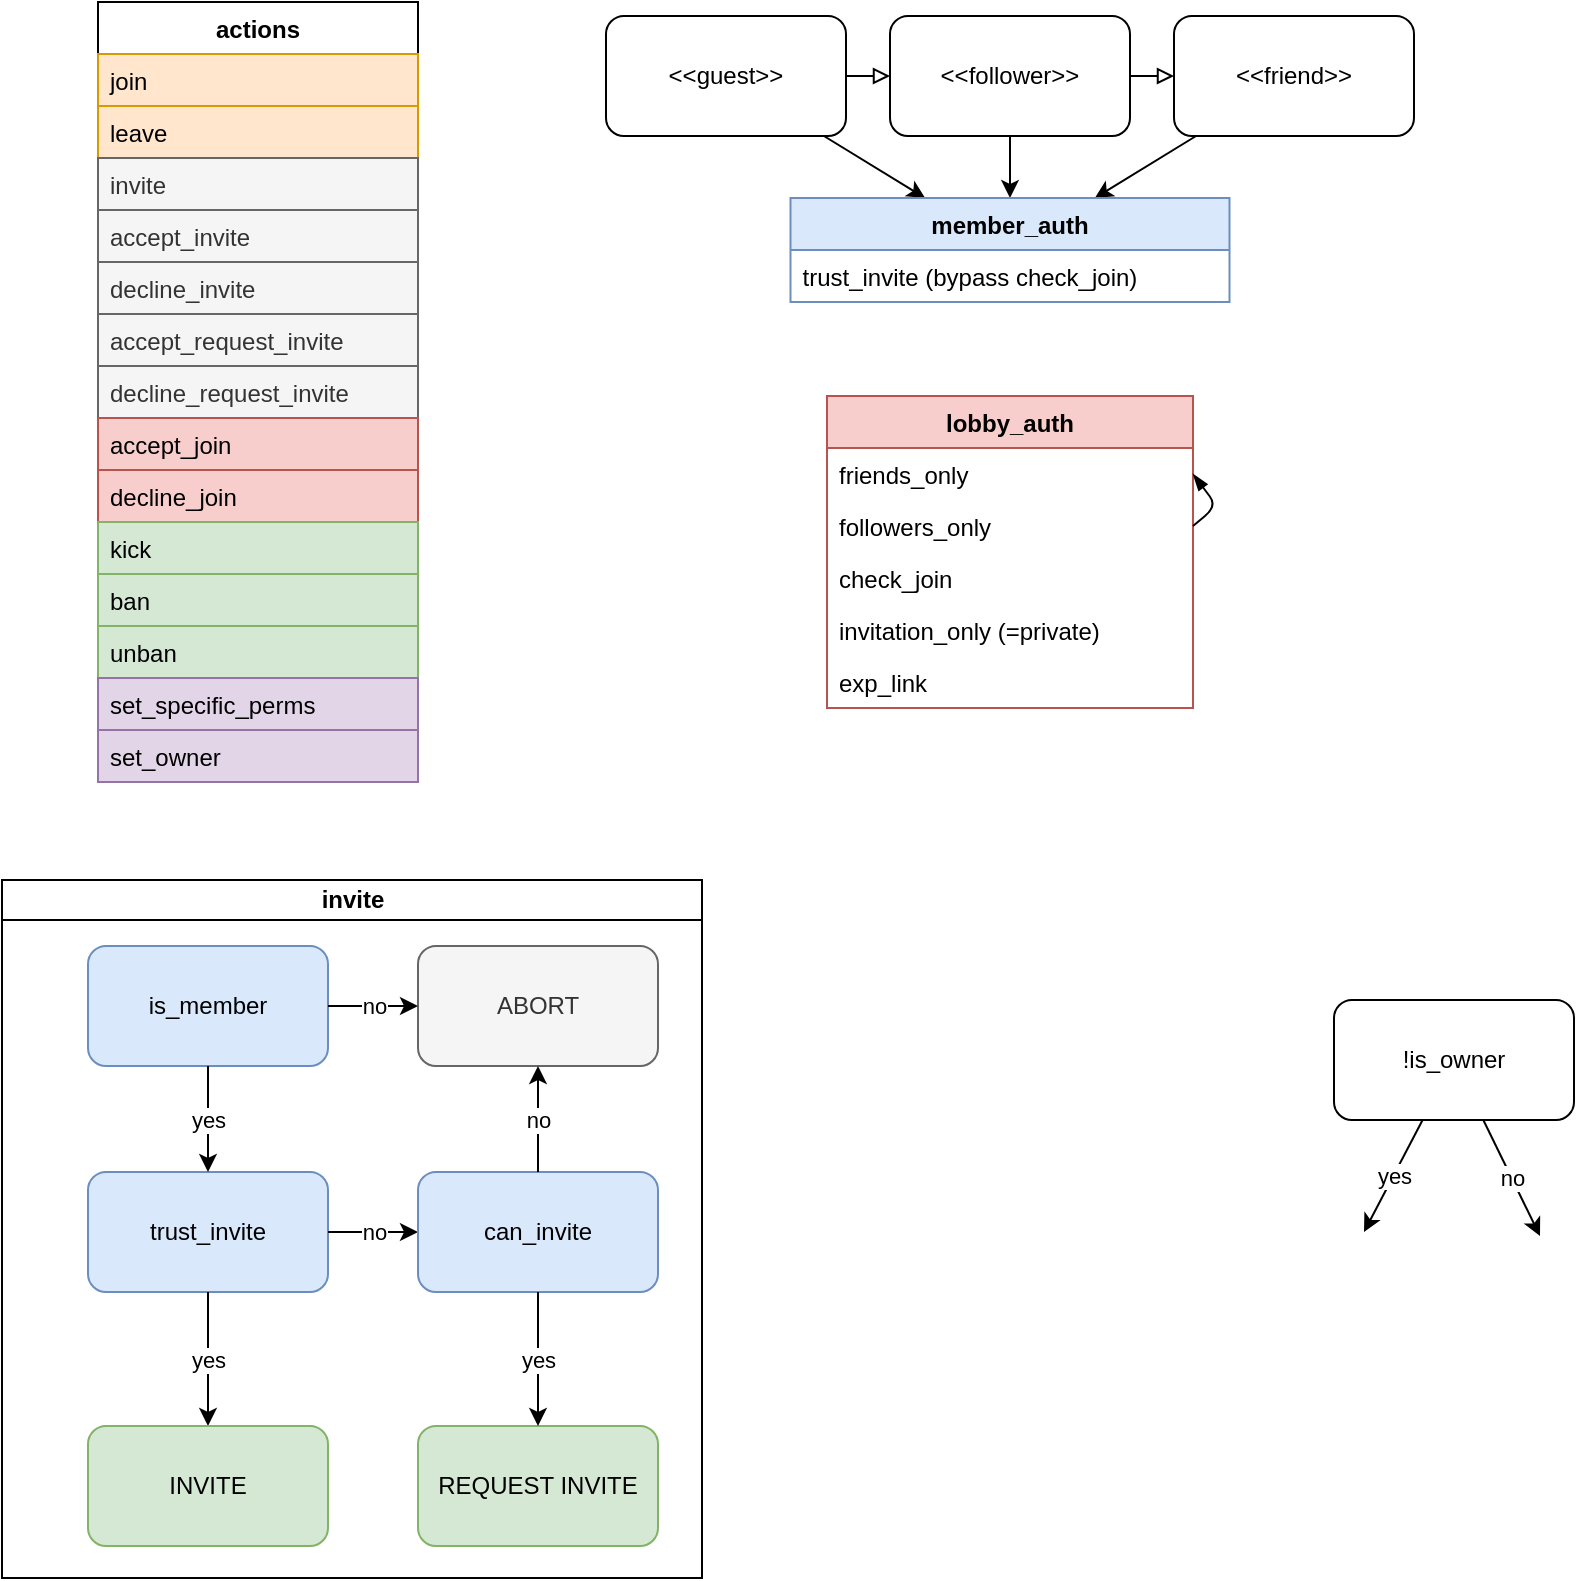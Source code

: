 <mxfile version="12.9.13" type="device"><diagram id="odDYBLWX8v9IzZ_abZ4O" name="Page-1"><mxGraphModel dx="1824" dy="233" grid="0" gridSize="10" guides="1" tooltips="1" connect="1" arrows="1" fold="1" page="0" pageScale="1" pageWidth="827" pageHeight="1169" math="0" shadow="0"><root><mxCell id="0"/><mxCell id="1" parent="0"/><mxCell id="bFG_KY-hGPT-Gh9ULzPn-27" value="&amp;lt;&amp;lt;guest&amp;gt;&amp;gt;" style="rounded=1;whiteSpace=wrap;html=1;" parent="1" vertex="1"><mxGeometry x="-109" y="585" width="120" height="60" as="geometry"/></mxCell><mxCell id="bFG_KY-hGPT-Gh9ULzPn-28" value="&amp;lt;&amp;lt;follower&amp;gt;&amp;gt;" style="rounded=1;whiteSpace=wrap;html=1;" parent="1" vertex="1"><mxGeometry x="33" y="585" width="120" height="60" as="geometry"/></mxCell><mxCell id="bFG_KY-hGPT-Gh9ULzPn-29" value="&amp;lt;&amp;lt;friend&amp;gt;&amp;gt;" style="rounded=1;whiteSpace=wrap;html=1;" parent="1" vertex="1"><mxGeometry x="175" y="585" width="120" height="60" as="geometry"/></mxCell><mxCell id="bFG_KY-hGPT-Gh9ULzPn-30" value="" style="endArrow=classic;html=1;" parent="1" source="bFG_KY-hGPT-Gh9ULzPn-27" target="EuxPJ1tlGM-MT0Ld6GmY-16" edge="1"><mxGeometry width="50" height="50" relative="1" as="geometry"><mxPoint x="-218" y="604" as="sourcePoint"/><mxPoint x="-2" y="690.571" as="targetPoint"/></mxGeometry></mxCell><mxCell id="bFG_KY-hGPT-Gh9ULzPn-31" value="" style="endArrow=classic;html=1;" parent="1" source="bFG_KY-hGPT-Gh9ULzPn-28" target="EuxPJ1tlGM-MT0Ld6GmY-16" edge="1"><mxGeometry width="50" height="50" relative="1" as="geometry"><mxPoint x="-86.462" y="569" as="sourcePoint"/><mxPoint x="78" y="659" as="targetPoint"/></mxGeometry></mxCell><mxCell id="bFG_KY-hGPT-Gh9ULzPn-32" value="" style="endArrow=classic;html=1;" parent="1" source="bFG_KY-hGPT-Gh9ULzPn-29" target="EuxPJ1tlGM-MT0Ld6GmY-16" edge="1"><mxGeometry width="50" height="50" relative="1" as="geometry"><mxPoint x="88" y="569" as="sourcePoint"/><mxPoint x="158" y="689.423" as="targetPoint"/></mxGeometry></mxCell><mxCell id="OXByqmJLkaGgMmOQkuPu-1" value="" style="endArrow=block;html=1;endFill=0;" parent="1" source="bFG_KY-hGPT-Gh9ULzPn-27" target="bFG_KY-hGPT-Gh9ULzPn-28" edge="1"><mxGeometry width="50" height="50" relative="1" as="geometry"><mxPoint x="18" y="560" as="sourcePoint"/><mxPoint x="12" y="530" as="targetPoint"/></mxGeometry></mxCell><mxCell id="OXByqmJLkaGgMmOQkuPu-2" value="" style="endArrow=block;html=1;endFill=0;" parent="1" source="bFG_KY-hGPT-Gh9ULzPn-28" target="bFG_KY-hGPT-Gh9ULzPn-29" edge="1"><mxGeometry width="50" height="50" relative="1" as="geometry"><mxPoint x="137" y="529" as="sourcePoint"/><mxPoint x="21" y="625" as="targetPoint"/></mxGeometry></mxCell><mxCell id="EuxPJ1tlGM-MT0Ld6GmY-24" value="actions" style="swimlane;fontStyle=1;align=center;verticalAlign=top;childLayout=stackLayout;horizontal=1;startSize=26;horizontalStack=0;resizeParent=1;resizeParentMax=0;resizeLast=0;collapsible=1;marginBottom=0;" parent="1" vertex="1"><mxGeometry x="-363" y="578" width="160" height="390" as="geometry"/></mxCell><mxCell id="EuxPJ1tlGM-MT0Ld6GmY-25" value="join" style="text;strokeColor=#d79b00;fillColor=#ffe6cc;align=left;verticalAlign=top;spacingLeft=4;spacingRight=4;overflow=hidden;rotatable=0;points=[[0,0.5],[1,0.5]];portConstraint=eastwest;" parent="EuxPJ1tlGM-MT0Ld6GmY-24" vertex="1"><mxGeometry y="26" width="160" height="26" as="geometry"/></mxCell><mxCell id="EuxPJ1tlGM-MT0Ld6GmY-26" value="leave" style="text;strokeColor=#d79b00;fillColor=#ffe6cc;align=left;verticalAlign=top;spacingLeft=4;spacingRight=4;overflow=hidden;rotatable=0;points=[[0,0.5],[1,0.5]];portConstraint=eastwest;" parent="EuxPJ1tlGM-MT0Ld6GmY-24" vertex="1"><mxGeometry y="52" width="160" height="26" as="geometry"/></mxCell><mxCell id="EuxPJ1tlGM-MT0Ld6GmY-27" value="invite" style="text;strokeColor=#666666;fillColor=#f5f5f5;align=left;verticalAlign=top;spacingLeft=4;spacingRight=4;overflow=hidden;rotatable=0;points=[[0,0.5],[1,0.5]];portConstraint=eastwest;fontColor=#333333;" parent="EuxPJ1tlGM-MT0Ld6GmY-24" vertex="1"><mxGeometry y="78" width="160" height="26" as="geometry"/></mxCell><mxCell id="EuxPJ1tlGM-MT0Ld6GmY-28" value="accept_invite" style="text;strokeColor=#666666;fillColor=#f5f5f5;align=left;verticalAlign=top;spacingLeft=4;spacingRight=4;overflow=hidden;rotatable=0;points=[[0,0.5],[1,0.5]];portConstraint=eastwest;fontColor=#333333;" parent="EuxPJ1tlGM-MT0Ld6GmY-24" vertex="1"><mxGeometry y="104" width="160" height="26" as="geometry"/></mxCell><mxCell id="EuxPJ1tlGM-MT0Ld6GmY-29" value="decline_invite" style="text;strokeColor=#666666;fillColor=#f5f5f5;align=left;verticalAlign=top;spacingLeft=4;spacingRight=4;overflow=hidden;rotatable=0;points=[[0,0.5],[1,0.5]];portConstraint=eastwest;fontColor=#333333;" parent="EuxPJ1tlGM-MT0Ld6GmY-24" vertex="1"><mxGeometry y="130" width="160" height="26" as="geometry"/></mxCell><mxCell id="94M2oyKm3MmtjniDAz3T-19" value="accept_request_invite" style="text;strokeColor=#666666;fillColor=#f5f5f5;align=left;verticalAlign=top;spacingLeft=4;spacingRight=4;overflow=hidden;rotatable=0;points=[[0,0.5],[1,0.5]];portConstraint=eastwest;fontColor=#333333;" parent="EuxPJ1tlGM-MT0Ld6GmY-24" vertex="1"><mxGeometry y="156" width="160" height="26" as="geometry"/></mxCell><mxCell id="94M2oyKm3MmtjniDAz3T-20" value="decline_request_invite" style="text;strokeColor=#666666;fillColor=#f5f5f5;align=left;verticalAlign=top;spacingLeft=4;spacingRight=4;overflow=hidden;rotatable=0;points=[[0,0.5],[1,0.5]];portConstraint=eastwest;fontColor=#333333;" parent="EuxPJ1tlGM-MT0Ld6GmY-24" vertex="1"><mxGeometry y="182" width="160" height="26" as="geometry"/></mxCell><mxCell id="EuxPJ1tlGM-MT0Ld6GmY-33" value="accept_join" style="text;strokeColor=#b85450;fillColor=#f8cecc;align=left;verticalAlign=top;spacingLeft=4;spacingRight=4;overflow=hidden;rotatable=0;points=[[0,0.5],[1,0.5]];portConstraint=eastwest;" parent="EuxPJ1tlGM-MT0Ld6GmY-24" vertex="1"><mxGeometry y="208" width="160" height="26" as="geometry"/></mxCell><mxCell id="EuxPJ1tlGM-MT0Ld6GmY-34" value="decline_join" style="text;strokeColor=#b85450;fillColor=#f8cecc;align=left;verticalAlign=top;spacingLeft=4;spacingRight=4;overflow=hidden;rotatable=0;points=[[0,0.5],[1,0.5]];portConstraint=eastwest;" parent="EuxPJ1tlGM-MT0Ld6GmY-24" vertex="1"><mxGeometry y="234" width="160" height="26" as="geometry"/></mxCell><mxCell id="EuxPJ1tlGM-MT0Ld6GmY-30" value="kick" style="text;strokeColor=#82b366;fillColor=#d5e8d4;align=left;verticalAlign=top;spacingLeft=4;spacingRight=4;overflow=hidden;rotatable=0;points=[[0,0.5],[1,0.5]];portConstraint=eastwest;" parent="EuxPJ1tlGM-MT0Ld6GmY-24" vertex="1"><mxGeometry y="260" width="160" height="26" as="geometry"/></mxCell><mxCell id="EuxPJ1tlGM-MT0Ld6GmY-31" value="ban" style="text;strokeColor=#82b366;fillColor=#d5e8d4;align=left;verticalAlign=top;spacingLeft=4;spacingRight=4;overflow=hidden;rotatable=0;points=[[0,0.5],[1,0.5]];portConstraint=eastwest;" parent="EuxPJ1tlGM-MT0Ld6GmY-24" vertex="1"><mxGeometry y="286" width="160" height="26" as="geometry"/></mxCell><mxCell id="EuxPJ1tlGM-MT0Ld6GmY-32" value="unban" style="text;strokeColor=#82b366;fillColor=#d5e8d4;align=left;verticalAlign=top;spacingLeft=4;spacingRight=4;overflow=hidden;rotatable=0;points=[[0,0.5],[1,0.5]];portConstraint=eastwest;" parent="EuxPJ1tlGM-MT0Ld6GmY-24" vertex="1"><mxGeometry y="312" width="160" height="26" as="geometry"/></mxCell><mxCell id="94M2oyKm3MmtjniDAz3T-15" value="set_specific_perms" style="text;strokeColor=#9673a6;fillColor=#e1d5e7;align=left;verticalAlign=top;spacingLeft=4;spacingRight=4;overflow=hidden;rotatable=0;points=[[0,0.5],[1,0.5]];portConstraint=eastwest;" parent="EuxPJ1tlGM-MT0Ld6GmY-24" vertex="1"><mxGeometry y="338" width="160" height="26" as="geometry"/></mxCell><mxCell id="94M2oyKm3MmtjniDAz3T-21" value="set_owner" style="text;strokeColor=#9673a6;fillColor=#e1d5e7;align=left;verticalAlign=top;spacingLeft=4;spacingRight=4;overflow=hidden;rotatable=0;points=[[0,0.5],[1,0.5]];portConstraint=eastwest;" parent="EuxPJ1tlGM-MT0Ld6GmY-24" vertex="1"><mxGeometry y="364" width="160" height="26" as="geometry"/></mxCell><mxCell id="EuxPJ1tlGM-MT0Ld6GmY-16" value="member_auth" style="swimlane;fontStyle=1;align=center;verticalAlign=top;childLayout=stackLayout;horizontal=1;startSize=26;horizontalStack=0;resizeParent=1;resizeParentMax=0;resizeLast=0;collapsible=1;marginBottom=0;fillColor=#dae8fc;strokeColor=#6c8ebf;" parent="1" vertex="1"><mxGeometry x="-16.75" y="676" width="219.5" height="52" as="geometry"/></mxCell><mxCell id="EuxPJ1tlGM-MT0Ld6GmY-19" value="" style="edgeStyle=none;rounded=1;orthogonalLoop=1;jettySize=auto;html=1;endArrow=blockThin;endFill=1;" parent="EuxPJ1tlGM-MT0Ld6GmY-16" edge="1"><mxGeometry relative="1" as="geometry"><mxPoint x="91.5" y="52" as="sourcePoint"/><mxPoint x="91.5" y="52" as="targetPoint"/></mxGeometry></mxCell><mxCell id="EuxPJ1tlGM-MT0Ld6GmY-23" value="trust_invite (bypass check_join)" style="text;strokeColor=none;fillColor=none;align=left;verticalAlign=top;spacingLeft=4;spacingRight=4;overflow=hidden;rotatable=0;points=[[0,0.5],[1,0.5]];portConstraint=eastwest;" parent="EuxPJ1tlGM-MT0Ld6GmY-16" vertex="1"><mxGeometry y="26" width="219.5" height="26" as="geometry"/></mxCell><mxCell id="HrsVtSaJy5qnkHQuRTk--31" value="lobby_auth" style="swimlane;fontStyle=1;align=center;verticalAlign=top;childLayout=stackLayout;horizontal=1;startSize=26;horizontalStack=0;resizeParent=1;resizeParentMax=0;resizeLast=0;collapsible=1;marginBottom=0;fillColor=#f8cecc;strokeColor=#b85450;" parent="1" vertex="1"><mxGeometry x="1.5" y="775" width="183" height="156" as="geometry"/></mxCell><mxCell id="HrsVtSaJy5qnkHQuRTk--32" style="rounded=1;orthogonalLoop=1;jettySize=auto;html=1;exitX=1;exitY=0.5;exitDx=0;exitDy=0;entryX=1;entryY=0.5;entryDx=0;entryDy=0;endArrow=none;endFill=0;startArrow=blockThin;startFill=1;" parent="HrsVtSaJy5qnkHQuRTk--31" source="HrsVtSaJy5qnkHQuRTk--33" target="HrsVtSaJy5qnkHQuRTk--35" edge="1"><mxGeometry relative="1" as="geometry"><Array as="points"><mxPoint x="195" y="55"/></Array></mxGeometry></mxCell><mxCell id="HrsVtSaJy5qnkHQuRTk--33" value="friends_only" style="text;strokeColor=none;fillColor=none;align=left;verticalAlign=top;spacingLeft=4;spacingRight=4;overflow=hidden;rotatable=0;points=[[0,0.5],[1,0.5]];portConstraint=eastwest;" parent="HrsVtSaJy5qnkHQuRTk--31" vertex="1"><mxGeometry y="26" width="183" height="26" as="geometry"/></mxCell><mxCell id="HrsVtSaJy5qnkHQuRTk--34" value="" style="edgeStyle=none;rounded=1;orthogonalLoop=1;jettySize=auto;html=1;endArrow=blockThin;endFill=1;" parent="HrsVtSaJy5qnkHQuRTk--31" source="HrsVtSaJy5qnkHQuRTk--35" target="HrsVtSaJy5qnkHQuRTk--36" edge="1"><mxGeometry relative="1" as="geometry"/></mxCell><mxCell id="HrsVtSaJy5qnkHQuRTk--35" value="followers_only" style="text;strokeColor=none;fillColor=none;align=left;verticalAlign=top;spacingLeft=4;spacingRight=4;overflow=hidden;rotatable=0;points=[[0,0.5],[1,0.5]];portConstraint=eastwest;" parent="HrsVtSaJy5qnkHQuRTk--31" vertex="1"><mxGeometry y="52" width="183" height="26" as="geometry"/></mxCell><mxCell id="HrsVtSaJy5qnkHQuRTk--36" value="check_join" style="text;strokeColor=none;fillColor=none;align=left;verticalAlign=top;spacingLeft=4;spacingRight=4;overflow=hidden;rotatable=0;points=[[0,0.5],[1,0.5]];portConstraint=eastwest;" parent="HrsVtSaJy5qnkHQuRTk--31" vertex="1"><mxGeometry y="78" width="183" height="26" as="geometry"/></mxCell><mxCell id="ZOsTcP5KS3bLxbjvdVMs-2" value="invitation_only (=private)" style="text;strokeColor=none;fillColor=none;align=left;verticalAlign=top;spacingLeft=4;spacingRight=4;overflow=hidden;rotatable=0;points=[[0,0.5],[1,0.5]];portConstraint=eastwest;" vertex="1" parent="HrsVtSaJy5qnkHQuRTk--31"><mxGeometry y="104" width="183" height="26" as="geometry"/></mxCell><mxCell id="ZOsTcP5KS3bLxbjvdVMs-3" value="exp_link" style="text;strokeColor=none;fillColor=none;align=left;verticalAlign=top;spacingLeft=4;spacingRight=4;overflow=hidden;rotatable=0;points=[[0,0.5],[1,0.5]];portConstraint=eastwest;" vertex="1" parent="HrsVtSaJy5qnkHQuRTk--31"><mxGeometry y="130" width="183" height="26" as="geometry"/></mxCell><mxCell id="94M2oyKm3MmtjniDAz3T-1" value="invite" style="swimlane;html=1;startSize=20;horizontal=1;containerType=tree;" parent="1" vertex="1"><mxGeometry x="-411" y="1017" width="350" height="349" as="geometry"/></mxCell><mxCell id="bFG_KY-hGPT-Gh9ULzPn-4" value="trust_invite" style="rounded=1;whiteSpace=wrap;html=1;fillColor=#dae8fc;strokeColor=#6c8ebf;" parent="94M2oyKm3MmtjniDAz3T-1" vertex="1"><mxGeometry x="43" y="146" width="120" height="60" as="geometry"/></mxCell><mxCell id="bFG_KY-hGPT-Gh9ULzPn-5" value="no" style="endArrow=classic;html=1;" parent="94M2oyKm3MmtjniDAz3T-1" source="bFG_KY-hGPT-Gh9ULzPn-4" target="bFG_KY-hGPT-Gh9ULzPn-24" edge="1"><mxGeometry width="50" height="50" relative="1" as="geometry"><mxPoint x="516" y="342" as="sourcePoint"/><mxPoint x="443" y="361" as="targetPoint"/></mxGeometry></mxCell><mxCell id="bFG_KY-hGPT-Gh9ULzPn-6" value="yes" style="endArrow=classic;html=1;" parent="94M2oyKm3MmtjniDAz3T-1" source="bFG_KY-hGPT-Gh9ULzPn-4" target="bFG_KY-hGPT-Gh9ULzPn-14" edge="1"><mxGeometry width="50" height="50" relative="1" as="geometry"><mxPoint x="99" y="356" as="sourcePoint"/><mxPoint x="315" y="286" as="targetPoint"/></mxGeometry></mxCell><mxCell id="bFG_KY-hGPT-Gh9ULzPn-8" value="ABORT" style="rounded=1;whiteSpace=wrap;html=1;fillColor=#f5f5f5;strokeColor=#666666;fontColor=#333333;" parent="94M2oyKm3MmtjniDAz3T-1" vertex="1"><mxGeometry x="208" y="33" width="120" height="60" as="geometry"/></mxCell><mxCell id="bFG_KY-hGPT-Gh9ULzPn-14" value="INVITE" style="rounded=1;whiteSpace=wrap;html=1;fillColor=#d5e8d4;strokeColor=#82b366;" parent="94M2oyKm3MmtjniDAz3T-1" vertex="1"><mxGeometry x="43" y="273" width="120" height="60" as="geometry"/></mxCell><mxCell id="bFG_KY-hGPT-Gh9ULzPn-20" value="REQUEST INVITE" style="rounded=1;whiteSpace=wrap;html=1;fillColor=#d5e8d4;strokeColor=#82b366;" parent="94M2oyKm3MmtjniDAz3T-1" vertex="1"><mxGeometry x="208" y="273" width="120" height="60" as="geometry"/></mxCell><mxCell id="bFG_KY-hGPT-Gh9ULzPn-24" value="can_invite" style="rounded=1;whiteSpace=wrap;html=1;fillColor=#dae8fc;strokeColor=#6c8ebf;" parent="94M2oyKm3MmtjniDAz3T-1" vertex="1"><mxGeometry x="208" y="146" width="120" height="60" as="geometry"/></mxCell><mxCell id="bFG_KY-hGPT-Gh9ULzPn-26" value="yes" style="endArrow=classic;html=1;" parent="94M2oyKm3MmtjniDAz3T-1" source="bFG_KY-hGPT-Gh9ULzPn-24" target="bFG_KY-hGPT-Gh9ULzPn-20" edge="1"><mxGeometry width="50" height="50" relative="1" as="geometry"><mxPoint x="-41" y="344" as="sourcePoint"/><mxPoint x="344" y="354" as="targetPoint"/></mxGeometry></mxCell><mxCell id="94M2oyKm3MmtjniDAz3T-12" value="is_member" style="rounded=1;whiteSpace=wrap;html=1;fillColor=#dae8fc;strokeColor=#6c8ebf;" parent="94M2oyKm3MmtjniDAz3T-1" vertex="1"><mxGeometry x="43" y="33" width="120" height="60" as="geometry"/></mxCell><mxCell id="94M2oyKm3MmtjniDAz3T-13" value="yes" style="endArrow=classic;html=1;fontStyle=0" parent="94M2oyKm3MmtjniDAz3T-1" source="94M2oyKm3MmtjniDAz3T-12" target="bFG_KY-hGPT-Gh9ULzPn-4" edge="1"><mxGeometry width="50" height="50" relative="1" as="geometry"><mxPoint x="99" y="103" as="sourcePoint"/><mxPoint x="99" y="343" as="targetPoint"/></mxGeometry></mxCell><mxCell id="94M2oyKm3MmtjniDAz3T-14" value="no" style="endArrow=classic;html=1;" parent="94M2oyKm3MmtjniDAz3T-1" source="94M2oyKm3MmtjniDAz3T-12" target="bFG_KY-hGPT-Gh9ULzPn-8" edge="1"><mxGeometry width="50" height="50" relative="1" as="geometry"><mxPoint x="396" y="103" as="sourcePoint"/><mxPoint x="396" y="165" as="targetPoint"/><Array as="points"/></mxGeometry></mxCell><mxCell id="ZOsTcP5KS3bLxbjvdVMs-7" value="no" style="endArrow=classic;html=1;" edge="1" parent="94M2oyKm3MmtjniDAz3T-1" source="bFG_KY-hGPT-Gh9ULzPn-24" target="bFG_KY-hGPT-Gh9ULzPn-8"><mxGeometry width="50" height="50" relative="1" as="geometry"><mxPoint x="275" y="216" as="sourcePoint"/><mxPoint x="275" y="283" as="targetPoint"/></mxGeometry></mxCell><mxCell id="ESuYkQC3iF0gSI2HnkjJ-35" value="!is_owner" style="rounded=1;whiteSpace=wrap;html=1;" parent="1" vertex="1"><mxGeometry x="255" y="1077" width="120" height="60" as="geometry"/></mxCell><mxCell id="ESuYkQC3iF0gSI2HnkjJ-36" value="yes" style="endArrow=classic;html=1;" parent="1" source="ESuYkQC3iF0gSI2HnkjJ-35" edge="1"><mxGeometry width="50" height="50" relative="1" as="geometry"><mxPoint x="304.504" y="1185" as="sourcePoint"/><mxPoint x="270" y="1193" as="targetPoint"/></mxGeometry></mxCell><mxCell id="ESuYkQC3iF0gSI2HnkjJ-37" value="no" style="endArrow=classic;html=1;" parent="1" source="ESuYkQC3iF0gSI2HnkjJ-35" edge="1"><mxGeometry width="50" height="50" relative="1" as="geometry"><mxPoint x="357.998" y="1150" as="sourcePoint"/><mxPoint x="358" y="1195" as="targetPoint"/></mxGeometry></mxCell></root></mxGraphModel></diagram></mxfile>
